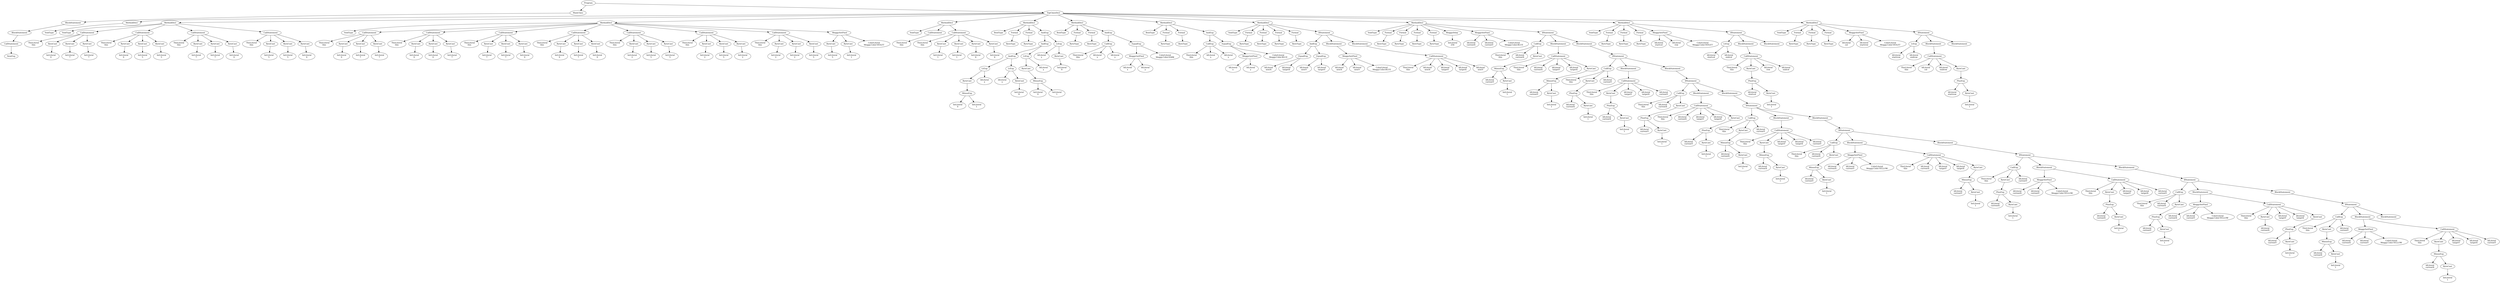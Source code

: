 digraph ASTGraph {
0 [ label="Program" ];
1 [ label="MainClass" ];
0 -> 1
2 [ label="BlockStatement" ];
1 -> 2
3 [ label="BlockStatement" ];
2 -> 3
4 [ label="CallStatement" ];
3 -> 4
5 [ label="NewExp" ];
4 -> 5
6 [ label="TopClassDecl" ];
0 -> 6
7 [ label="MethodDecl" ];
6 -> 7
8 [ label="VoidType" ];
7 -> 8
9 [ label="MethodDecl" ];
6 -> 9
10 [ label="VoidType" ];
9 -> 10
11 [ label="CallStatement" ];
9 -> 11
12 [ label="ThisLiteral\nthis" ];
11 -> 12
13 [ label="ByteCast" ];
11 -> 13
14 [ label="IntLiteral\n0" ];
13 -> 14
15 [ label="ByteCast" ];
11 -> 15
16 [ label="IntLiteral\n7" ];
15 -> 16
17 [ label="ByteCast" ];
11 -> 17
18 [ label="IntLiteral\n7" ];
17 -> 18
19 [ label="CallStatement" ];
9 -> 19
20 [ label="ThisLiteral\nthis" ];
19 -> 20
21 [ label="ByteCast" ];
19 -> 21
22 [ label="IntLiteral\n0" ];
21 -> 22
23 [ label="ByteCast" ];
19 -> 23
24 [ label="IntLiteral\n5" ];
23 -> 24
25 [ label="ByteCast" ];
19 -> 25
26 [ label="IntLiteral\n5" ];
25 -> 26
27 [ label="CallStatement" ];
9 -> 27
28 [ label="ThisLiteral\nthis" ];
27 -> 28
29 [ label="ByteCast" ];
27 -> 29
30 [ label="IntLiteral\n7" ];
29 -> 30
31 [ label="ByteCast" ];
27 -> 31
32 [ label="IntLiteral\n7" ];
31 -> 32
33 [ label="ByteCast" ];
27 -> 33
34 [ label="IntLiteral\n0" ];
33 -> 34
35 [ label="CallStatement" ];
9 -> 35
36 [ label="ThisLiteral\nthis" ];
35 -> 36
37 [ label="ByteCast" ];
35 -> 37
38 [ label="IntLiteral\n5" ];
37 -> 38
39 [ label="ByteCast" ];
35 -> 39
40 [ label="IntLiteral\n5" ];
39 -> 40
41 [ label="ByteCast" ];
35 -> 41
42 [ label="IntLiteral\n0" ];
41 -> 42
43 [ label="MethodDecl" ];
6 -> 43
44 [ label="VoidType" ];
43 -> 44
45 [ label="CallStatement" ];
43 -> 45
46 [ label="ThisLiteral\nthis" ];
45 -> 46
47 [ label="ByteCast" ];
45 -> 47
48 [ label="IntLiteral\n0" ];
47 -> 48
49 [ label="ByteCast" ];
45 -> 49
50 [ label="IntLiteral\n7" ];
49 -> 50
51 [ label="ByteCast" ];
45 -> 51
52 [ label="IntLiteral\n7" ];
51 -> 52
53 [ label="CallStatement" ];
43 -> 53
54 [ label="ThisLiteral\nthis" ];
53 -> 54
55 [ label="ByteCast" ];
53 -> 55
56 [ label="IntLiteral\n0" ];
55 -> 56
57 [ label="ByteCast" ];
53 -> 57
58 [ label="IntLiteral\n0" ];
57 -> 58
59 [ label="ByteCast" ];
53 -> 59
60 [ label="IntLiteral\n7" ];
59 -> 60
61 [ label="CallStatement" ];
43 -> 61
62 [ label="ThisLiteral\nthis" ];
61 -> 62
63 [ label="ByteCast" ];
61 -> 63
64 [ label="IntLiteral\n7" ];
63 -> 64
65 [ label="ByteCast" ];
61 -> 65
66 [ label="IntLiteral\n7" ];
65 -> 66
67 [ label="ByteCast" ];
61 -> 67
68 [ label="IntLiteral\n0" ];
67 -> 68
69 [ label="CallStatement" ];
43 -> 69
70 [ label="ThisLiteral\nthis" ];
69 -> 70
71 [ label="ByteCast" ];
69 -> 71
72 [ label="IntLiteral\n0" ];
71 -> 72
73 [ label="ByteCast" ];
69 -> 73
74 [ label="IntLiteral\n7" ];
73 -> 74
75 [ label="ByteCast" ];
69 -> 75
76 [ label="IntLiteral\n0" ];
75 -> 76
77 [ label="CallStatement" ];
43 -> 77
78 [ label="ThisLiteral\nthis" ];
77 -> 78
79 [ label="ByteCast" ];
77 -> 79
80 [ label="IntLiteral\n2" ];
79 -> 80
81 [ label="ByteCast" ];
77 -> 81
82 [ label="IntLiteral\n5" ];
81 -> 82
83 [ label="ByteCast" ];
77 -> 83
84 [ label="IntLiteral\n5" ];
83 -> 84
85 [ label="CallStatement" ];
43 -> 85
86 [ label="ThisLiteral\nthis" ];
85 -> 86
87 [ label="ByteCast" ];
85 -> 87
88 [ label="IntLiteral\n2" ];
87 -> 88
89 [ label="ByteCast" ];
85 -> 89
90 [ label="IntLiteral\n5" ];
89 -> 90
91 [ label="ByteCast" ];
85 -> 91
92 [ label="IntLiteral\n2" ];
91 -> 92
93 [ label="CallStatement" ];
43 -> 93
94 [ label="ThisLiteral\nthis" ];
93 -> 94
95 [ label="ByteCast" ];
93 -> 95
96 [ label="IntLiteral\n2" ];
95 -> 96
97 [ label="ByteCast" ];
93 -> 97
98 [ label="IntLiteral\n2" ];
97 -> 98
99 [ label="ByteCast" ];
93 -> 99
100 [ label="IntLiteral\n5" ];
99 -> 100
101 [ label="MeggySetPixel" ];
43 -> 101
102 [ label="ByteCast" ];
101 -> 102
103 [ label="IntLiteral\n5" ];
102 -> 103
104 [ label="ByteCast" ];
101 -> 104
105 [ label="IntLiteral\n1" ];
104 -> 105
106 [ label="ColorLiteral\nMeggy.Color.VIOLET" ];
101 -> 106
107 [ label="MethodDecl" ];
6 -> 107
108 [ label="VoidType" ];
107 -> 108
109 [ label="CallStatement" ];
107 -> 109
110 [ label="ThisLiteral\nthis" ];
109 -> 110
111 [ label="CallStatement" ];
107 -> 111
112 [ label="ThisLiteral\nthis" ];
111 -> 112
113 [ label="ByteCast" ];
111 -> 113
114 [ label="IntLiteral\n1" ];
113 -> 114
115 [ label="ByteCast" ];
111 -> 115
116 [ label="IntLiteral\n1" ];
115 -> 116
117 [ label="ByteCast" ];
111 -> 117
118 [ label="IntLiteral\n6" ];
117 -> 118
119 [ label="ByteCast" ];
111 -> 119
120 [ label="IntLiteral\n6" ];
119 -> 120
121 [ label="MethodDecl" ];
6 -> 121
122 [ label="BoolType" ];
121 -> 122
123 [ label="Formal" ];
121 -> 123
124 [ label="ByteType" ];
123 -> 124
125 [ label="Formal" ];
121 -> 125
126 [ label="ByteType" ];
125 -> 126
127 [ label="AndExp" ];
121 -> 127
128 [ label="AndExp" ];
127 -> 128
129 [ label="AndExp" ];
128 -> 129
130 [ label="LtExp" ];
129 -> 130
131 [ label="ByteCast" ];
130 -> 131
132 [ label="MinusExp" ];
131 -> 132
133 [ label="IntLiteral\n0" ];
132 -> 133
134 [ label="IntLiteral\n1" ];
132 -> 134
135 [ label="IdLiteral\nx" ];
130 -> 135
136 [ label="LtExp" ];
129 -> 136
137 [ label="IdLiteral\nx" ];
136 -> 137
138 [ label="ByteCast" ];
136 -> 138
139 [ label="IntLiteral\n8" ];
138 -> 139
140 [ label="LtExp" ];
128 -> 140
141 [ label="ByteCast" ];
140 -> 141
142 [ label="MinusExp" ];
141 -> 142
143 [ label="IntLiteral\n0" ];
142 -> 143
144 [ label="IntLiteral\n1" ];
142 -> 144
145 [ label="IdLiteral\ny" ];
140 -> 145
146 [ label="LtExp" ];
127 -> 146
147 [ label="IdLiteral\ny" ];
146 -> 147
148 [ label="ByteCast" ];
146 -> 148
149 [ label="IntLiteral\n8" ];
148 -> 149
150 [ label="MethodDecl" ];
6 -> 150
151 [ label="BoolType" ];
150 -> 151
152 [ label="Formal" ];
150 -> 152
153 [ label="ByteType" ];
152 -> 153
154 [ label="Formal" ];
150 -> 154
155 [ label="ByteType" ];
154 -> 155
156 [ label="AndExp" ];
150 -> 156
157 [ label="CallExp" ];
156 -> 157
158 [ label="ThisLiteral\nthis" ];
157 -> 158
159 [ label="IdLiteral\nx" ];
157 -> 159
160 [ label="IdLiteral\ny" ];
157 -> 160
161 [ label="EqualExp" ];
156 -> 161
162 [ label="MeggyGetPixel" ];
161 -> 162
163 [ label="IdLiteral\nx" ];
162 -> 163
164 [ label="IdLiteral\ny" ];
162 -> 164
165 [ label="ColorLiteral\nMeggy.Color.DARK" ];
161 -> 165
166 [ label="MethodDecl" ];
6 -> 166
167 [ label="BoolType" ];
166 -> 167
168 [ label="Formal" ];
166 -> 168
169 [ label="ByteType" ];
168 -> 169
170 [ label="Formal" ];
166 -> 170
171 [ label="ByteType" ];
170 -> 171
172 [ label="AndExp" ];
166 -> 172
173 [ label="CallExp" ];
172 -> 173
174 [ label="ThisLiteral\nthis" ];
173 -> 174
175 [ label="IdLiteral\nx" ];
173 -> 175
176 [ label="IdLiteral\ny" ];
173 -> 176
177 [ label="EqualExp" ];
172 -> 177
178 [ label="MeggyGetPixel" ];
177 -> 178
179 [ label="IdLiteral\nx" ];
178 -> 179
180 [ label="IdLiteral\ny" ];
178 -> 180
181 [ label="ColorLiteral\nMeggy.Color.BLUE" ];
177 -> 181
182 [ label="MethodDecl" ];
6 -> 182
183 [ label="VoidType" ];
182 -> 183
184 [ label="Formal" ];
182 -> 184
185 [ label="ByteType" ];
184 -> 185
186 [ label="Formal" ];
182 -> 186
187 [ label="ByteType" ];
186 -> 187
188 [ label="Formal" ];
182 -> 188
189 [ label="ByteType" ];
188 -> 189
190 [ label="Formal" ];
182 -> 190
191 [ label="ByteType" ];
190 -> 191
192 [ label="IfStatement" ];
182 -> 192
193 [ label="AndExp" ];
192 -> 193
194 [ label="EqualExp" ];
193 -> 194
195 [ label="IdLiteral\nnextX" ];
194 -> 195
196 [ label="IdLiteral\ntargetX" ];
194 -> 196
197 [ label="EqualExp" ];
193 -> 197
198 [ label="IdLiteral\nnextY" ];
197 -> 198
199 [ label="IdLiteral\ntargetY" ];
197 -> 199
200 [ label="BlockStatement" ];
192 -> 200
201 [ label="MeggySetPixel" ];
200 -> 201
202 [ label="IdLiteral\nnextX" ];
201 -> 202
203 [ label="IdLiteral\nnextY" ];
201 -> 203
204 [ label="ColorLiteral\nMeggy.Color.BLUE" ];
201 -> 204
205 [ label="BlockStatement" ];
192 -> 205
206 [ label="CallStatement" ];
205 -> 206
207 [ label="ThisLiteral\nthis" ];
206 -> 207
208 [ label="IdLiteral\nnextX" ];
206 -> 208
209 [ label="IdLiteral\ntargetY" ];
206 -> 209
210 [ label="IdLiteral\ntargetX" ];
206 -> 210
211 [ label="IdLiteral\nnextY" ];
206 -> 211
212 [ label="MethodDecl" ];
6 -> 212
213 [ label="VoidType" ];
212 -> 213
214 [ label="Formal" ];
212 -> 214
215 [ label="ByteType" ];
214 -> 215
216 [ label="Formal" ];
212 -> 216
217 [ label="ByteType" ];
216 -> 217
218 [ label="Formal" ];
212 -> 218
219 [ label="ByteType" ];
218 -> 219
220 [ label="Formal" ];
212 -> 220
221 [ label="ByteType" ];
220 -> 221
222 [ label="MeggyDelay" ];
212 -> 222
223 [ label="IntLiteral\n256" ];
222 -> 223
224 [ label="MeggySetPixel" ];
212 -> 224
225 [ label="IdLiteral\ncurrentX" ];
224 -> 225
226 [ label="IdLiteral\ncurrentY" ];
224 -> 226
227 [ label="ColorLiteral\nMeggy.Color.BLUE" ];
224 -> 227
228 [ label="IfStatement" ];
212 -> 228
229 [ label="CallExp" ];
228 -> 229
230 [ label="ThisLiteral\nthis" ];
229 -> 230
231 [ label="IdLiteral\ncurrentX" ];
229 -> 231
232 [ label="ByteCast" ];
229 -> 232
233 [ label="MinusExp" ];
232 -> 233
234 [ label="IdLiteral\ncurrentY" ];
233 -> 234
235 [ label="ByteCast" ];
233 -> 235
236 [ label="IntLiteral\n1" ];
235 -> 236
237 [ label="BlockStatement" ];
228 -> 237
238 [ label="CallStatement" ];
237 -> 238
239 [ label="ThisLiteral\nthis" ];
238 -> 239
240 [ label="IdLiteral\ncurrentX" ];
238 -> 240
241 [ label="IdLiteral\ntargetY" ];
238 -> 241
242 [ label="IdLiteral\ntargetX" ];
238 -> 242
243 [ label="ByteCast" ];
238 -> 243
244 [ label="MinusExp" ];
243 -> 244
245 [ label="IdLiteral\ncurrentY" ];
244 -> 245
246 [ label="ByteCast" ];
244 -> 246
247 [ label="IntLiteral\n1" ];
246 -> 247
248 [ label="BlockStatement" ];
228 -> 248
249 [ label="IfStatement" ];
248 -> 249
250 [ label="CallExp" ];
249 -> 250
251 [ label="ThisLiteral\nthis" ];
250 -> 251
252 [ label="ByteCast" ];
250 -> 252
253 [ label="PlusExp" ];
252 -> 253
254 [ label="IdLiteral\ncurrentX" ];
253 -> 254
255 [ label="ByteCast" ];
253 -> 255
256 [ label="IntLiteral\n1" ];
255 -> 256
257 [ label="IdLiteral\ncurrentY" ];
250 -> 257
258 [ label="BlockStatement" ];
249 -> 258
259 [ label="CallStatement" ];
258 -> 259
260 [ label="ThisLiteral\nthis" ];
259 -> 260
261 [ label="ByteCast" ];
259 -> 261
262 [ label="PlusExp" ];
261 -> 262
263 [ label="IdLiteral\ncurrentX" ];
262 -> 263
264 [ label="ByteCast" ];
262 -> 264
265 [ label="IntLiteral\n1" ];
264 -> 265
266 [ label="IdLiteral\ntargetY" ];
259 -> 266
267 [ label="IdLiteral\ntargetX" ];
259 -> 267
268 [ label="IdLiteral\ncurrentY" ];
259 -> 268
269 [ label="BlockStatement" ];
249 -> 269
270 [ label="IfStatement" ];
269 -> 270
271 [ label="CallExp" ];
270 -> 271
272 [ label="ThisLiteral\nthis" ];
271 -> 272
273 [ label="IdLiteral\ncurrentX" ];
271 -> 273
274 [ label="ByteCast" ];
271 -> 274
275 [ label="PlusExp" ];
274 -> 275
276 [ label="IdLiteral\ncurrentY" ];
275 -> 276
277 [ label="ByteCast" ];
275 -> 277
278 [ label="IntLiteral\n1" ];
277 -> 278
279 [ label="BlockStatement" ];
270 -> 279
280 [ label="CallStatement" ];
279 -> 280
281 [ label="ThisLiteral\nthis" ];
280 -> 281
282 [ label="IdLiteral\ncurrentX" ];
280 -> 282
283 [ label="IdLiteral\ntargetY" ];
280 -> 283
284 [ label="IdLiteral\ntargetX" ];
280 -> 284
285 [ label="ByteCast" ];
280 -> 285
286 [ label="PlusExp" ];
285 -> 286
287 [ label="IdLiteral\ncurrentY" ];
286 -> 287
288 [ label="ByteCast" ];
286 -> 288
289 [ label="IntLiteral\n1" ];
288 -> 289
290 [ label="BlockStatement" ];
270 -> 290
291 [ label="IfStatement" ];
290 -> 291
292 [ label="CallExp" ];
291 -> 292
293 [ label="ThisLiteral\nthis" ];
292 -> 293
294 [ label="ByteCast" ];
292 -> 294
295 [ label="MinusExp" ];
294 -> 295
296 [ label="IdLiteral\ncurrentX" ];
295 -> 296
297 [ label="ByteCast" ];
295 -> 297
298 [ label="IntLiteral\n1" ];
297 -> 298
299 [ label="IdLiteral\ncurrentY" ];
292 -> 299
300 [ label="BlockStatement" ];
291 -> 300
301 [ label="CallStatement" ];
300 -> 301
302 [ label="ThisLiteral\nthis" ];
301 -> 302
303 [ label="ByteCast" ];
301 -> 303
304 [ label="MinusExp" ];
303 -> 304
305 [ label="IdLiteral\ncurrentX" ];
304 -> 305
306 [ label="ByteCast" ];
304 -> 306
307 [ label="IntLiteral\n1" ];
306 -> 307
308 [ label="IdLiteral\ntargetY" ];
301 -> 308
309 [ label="IdLiteral\ntargetX" ];
301 -> 309
310 [ label="IdLiteral\ncurrentY" ];
301 -> 310
311 [ label="BlockStatement" ];
291 -> 311
312 [ label="IfStatement" ];
311 -> 312
313 [ label="CallExp" ];
312 -> 313
314 [ label="ThisLiteral\nthis" ];
313 -> 314
315 [ label="IdLiteral\ncurrentX" ];
313 -> 315
316 [ label="ByteCast" ];
313 -> 316
317 [ label="MinusExp" ];
316 -> 317
318 [ label="IdLiteral\ncurrentY" ];
317 -> 318
319 [ label="ByteCast" ];
317 -> 319
320 [ label="IntLiteral\n1" ];
319 -> 320
321 [ label="BlockStatement" ];
312 -> 321
322 [ label="MeggySetPixel" ];
321 -> 322
323 [ label="IdLiteral\ncurrentX" ];
322 -> 323
324 [ label="IdLiteral\ncurrentY" ];
322 -> 324
325 [ label="ColorLiteral\nMeggy.Color.YELLOW" ];
322 -> 325
326 [ label="CallStatement" ];
321 -> 326
327 [ label="ThisLiteral\nthis" ];
326 -> 327
328 [ label="IdLiteral\ncurrentX" ];
326 -> 328
329 [ label="IdLiteral\ntargetY" ];
326 -> 329
330 [ label="IdLiteral\ntargetX" ];
326 -> 330
331 [ label="ByteCast" ];
326 -> 331
332 [ label="MinusExp" ];
331 -> 332
333 [ label="IdLiteral\ncurrentY" ];
332 -> 333
334 [ label="ByteCast" ];
332 -> 334
335 [ label="IntLiteral\n1" ];
334 -> 335
336 [ label="BlockStatement" ];
312 -> 336
337 [ label="IfStatement" ];
336 -> 337
338 [ label="CallExp" ];
337 -> 338
339 [ label="ThisLiteral\nthis" ];
338 -> 339
340 [ label="ByteCast" ];
338 -> 340
341 [ label="PlusExp" ];
340 -> 341
342 [ label="IdLiteral\ncurrentX" ];
341 -> 342
343 [ label="ByteCast" ];
341 -> 343
344 [ label="IntLiteral\n1" ];
343 -> 344
345 [ label="IdLiteral\ncurrentY" ];
338 -> 345
346 [ label="BlockStatement" ];
337 -> 346
347 [ label="MeggySetPixel" ];
346 -> 347
348 [ label="IdLiteral\ncurrentX" ];
347 -> 348
349 [ label="IdLiteral\ncurrentY" ];
347 -> 349
350 [ label="ColorLiteral\nMeggy.Color.YELLOW" ];
347 -> 350
351 [ label="CallStatement" ];
346 -> 351
352 [ label="ThisLiteral\nthis" ];
351 -> 352
353 [ label="ByteCast" ];
351 -> 353
354 [ label="PlusExp" ];
353 -> 354
355 [ label="IdLiteral\ncurrentX" ];
354 -> 355
356 [ label="ByteCast" ];
354 -> 356
357 [ label="IntLiteral\n1" ];
356 -> 357
358 [ label="IdLiteral\ntargetY" ];
351 -> 358
359 [ label="IdLiteral\ntargetX" ];
351 -> 359
360 [ label="IdLiteral\ncurrentY" ];
351 -> 360
361 [ label="BlockStatement" ];
337 -> 361
362 [ label="IfStatement" ];
361 -> 362
363 [ label="CallExp" ];
362 -> 363
364 [ label="ThisLiteral\nthis" ];
363 -> 364
365 [ label="IdLiteral\ncurrentX" ];
363 -> 365
366 [ label="ByteCast" ];
363 -> 366
367 [ label="PlusExp" ];
366 -> 367
368 [ label="IdLiteral\ncurrentY" ];
367 -> 368
369 [ label="ByteCast" ];
367 -> 369
370 [ label="IntLiteral\n1" ];
369 -> 370
371 [ label="BlockStatement" ];
362 -> 371
372 [ label="MeggySetPixel" ];
371 -> 372
373 [ label="IdLiteral\ncurrentX" ];
372 -> 373
374 [ label="IdLiteral\ncurrentY" ];
372 -> 374
375 [ label="ColorLiteral\nMeggy.Color.YELLOW" ];
372 -> 375
376 [ label="CallStatement" ];
371 -> 376
377 [ label="ThisLiteral\nthis" ];
376 -> 377
378 [ label="ByteCast" ];
376 -> 378
379 [ label="IdLiteral\ncurrentX" ];
378 -> 379
380 [ label="IdLiteral\ntargetY" ];
376 -> 380
381 [ label="IdLiteral\ntargetX" ];
376 -> 381
382 [ label="ByteCast" ];
376 -> 382
383 [ label="PlusExp" ];
382 -> 383
384 [ label="IdLiteral\ncurrentY" ];
383 -> 384
385 [ label="ByteCast" ];
383 -> 385
386 [ label="IntLiteral\n1" ];
385 -> 386
387 [ label="BlockStatement" ];
362 -> 387
388 [ label="IfStatement" ];
387 -> 388
389 [ label="CallExp" ];
388 -> 389
390 [ label="ThisLiteral\nthis" ];
389 -> 390
391 [ label="ByteCast" ];
389 -> 391
392 [ label="MinusExp" ];
391 -> 392
393 [ label="IdLiteral\ncurrentX" ];
392 -> 393
394 [ label="ByteCast" ];
392 -> 394
395 [ label="IntLiteral\n1" ];
394 -> 395
396 [ label="IdLiteral\ncurrentY" ];
389 -> 396
397 [ label="BlockStatement" ];
388 -> 397
398 [ label="MeggySetPixel" ];
397 -> 398
399 [ label="IdLiteral\ncurrentX" ];
398 -> 399
400 [ label="IdLiteral\ncurrentY" ];
398 -> 400
401 [ label="ColorLiteral\nMeggy.Color.YELLOW" ];
398 -> 401
402 [ label="CallStatement" ];
397 -> 402
403 [ label="ThisLiteral\nthis" ];
402 -> 403
404 [ label="ByteCast" ];
402 -> 404
405 [ label="MinusExp" ];
404 -> 405
406 [ label="IdLiteral\ncurrentX" ];
405 -> 406
407 [ label="ByteCast" ];
405 -> 407
408 [ label="IntLiteral\n1" ];
407 -> 408
409 [ label="IdLiteral\ntargetY" ];
402 -> 409
410 [ label="IdLiteral\ntargetX" ];
402 -> 410
411 [ label="IdLiteral\ncurrentY" ];
402 -> 411
412 [ label="BlockStatement" ];
388 -> 412
413 [ label="MethodDecl" ];
6 -> 413
414 [ label="VoidType" ];
413 -> 414
415 [ label="Formal" ];
413 -> 415
416 [ label="ByteType" ];
415 -> 416
417 [ label="Formal" ];
413 -> 417
418 [ label="ByteType" ];
417 -> 418
419 [ label="Formal" ];
413 -> 419
420 [ label="ByteType" ];
419 -> 420
421 [ label="MeggySetPixel" ];
413 -> 421
422 [ label="IdLiteral\nstartcol" ];
421 -> 422
423 [ label="IdLiteral\nrow" ];
421 -> 423
424 [ label="ColorLiteral\nMeggy.Color.VIOLET" ];
421 -> 424
425 [ label="IfStatement" ];
413 -> 425
426 [ label="LtExp" ];
425 -> 426
427 [ label="IdLiteral\nstartcol" ];
426 -> 427
428 [ label="IdLiteral\nendcol" ];
426 -> 428
429 [ label="BlockStatement" ];
425 -> 429
430 [ label="CallStatement" ];
429 -> 430
431 [ label="ThisLiteral\nthis" ];
430 -> 431
432 [ label="ByteCast" ];
430 -> 432
433 [ label="PlusExp" ];
432 -> 433
434 [ label="IdLiteral\nstartcol" ];
433 -> 434
435 [ label="ByteCast" ];
433 -> 435
436 [ label="IntLiteral\n1" ];
435 -> 436
437 [ label="IdLiteral\nrow" ];
430 -> 437
438 [ label="IdLiteral\nendcol" ];
430 -> 438
439 [ label="BlockStatement" ];
425 -> 439
440 [ label="MethodDecl" ];
6 -> 440
441 [ label="VoidType" ];
440 -> 441
442 [ label="Formal" ];
440 -> 442
443 [ label="ByteType" ];
442 -> 443
444 [ label="Formal" ];
440 -> 444
445 [ label="ByteType" ];
444 -> 445
446 [ label="Formal" ];
440 -> 446
447 [ label="ByteType" ];
446 -> 447
448 [ label="MeggySetPixel" ];
440 -> 448
449 [ label="IdLiteral\ncol" ];
448 -> 449
450 [ label="IdLiteral\nstartrow" ];
448 -> 450
451 [ label="ColorLiteral\nMeggy.Color.VIOLET" ];
448 -> 451
452 [ label="IfStatement" ];
440 -> 452
453 [ label="LtExp" ];
452 -> 453
454 [ label="IdLiteral\nstartrow" ];
453 -> 454
455 [ label="IdLiteral\nendrow" ];
453 -> 455
456 [ label="BlockStatement" ];
452 -> 456
457 [ label="CallStatement" ];
456 -> 457
458 [ label="ThisLiteral\nthis" ];
457 -> 458
459 [ label="IdLiteral\ncol" ];
457 -> 459
460 [ label="IdLiteral\nendrow" ];
457 -> 460
461 [ label="ByteCast" ];
457 -> 461
462 [ label="PlusExp" ];
461 -> 462
463 [ label="IdLiteral\nstartrow" ];
462 -> 463
464 [ label="ByteCast" ];
462 -> 464
465 [ label="IntLiteral\n1" ];
464 -> 465
466 [ label="BlockStatement" ];
452 -> 466
}
